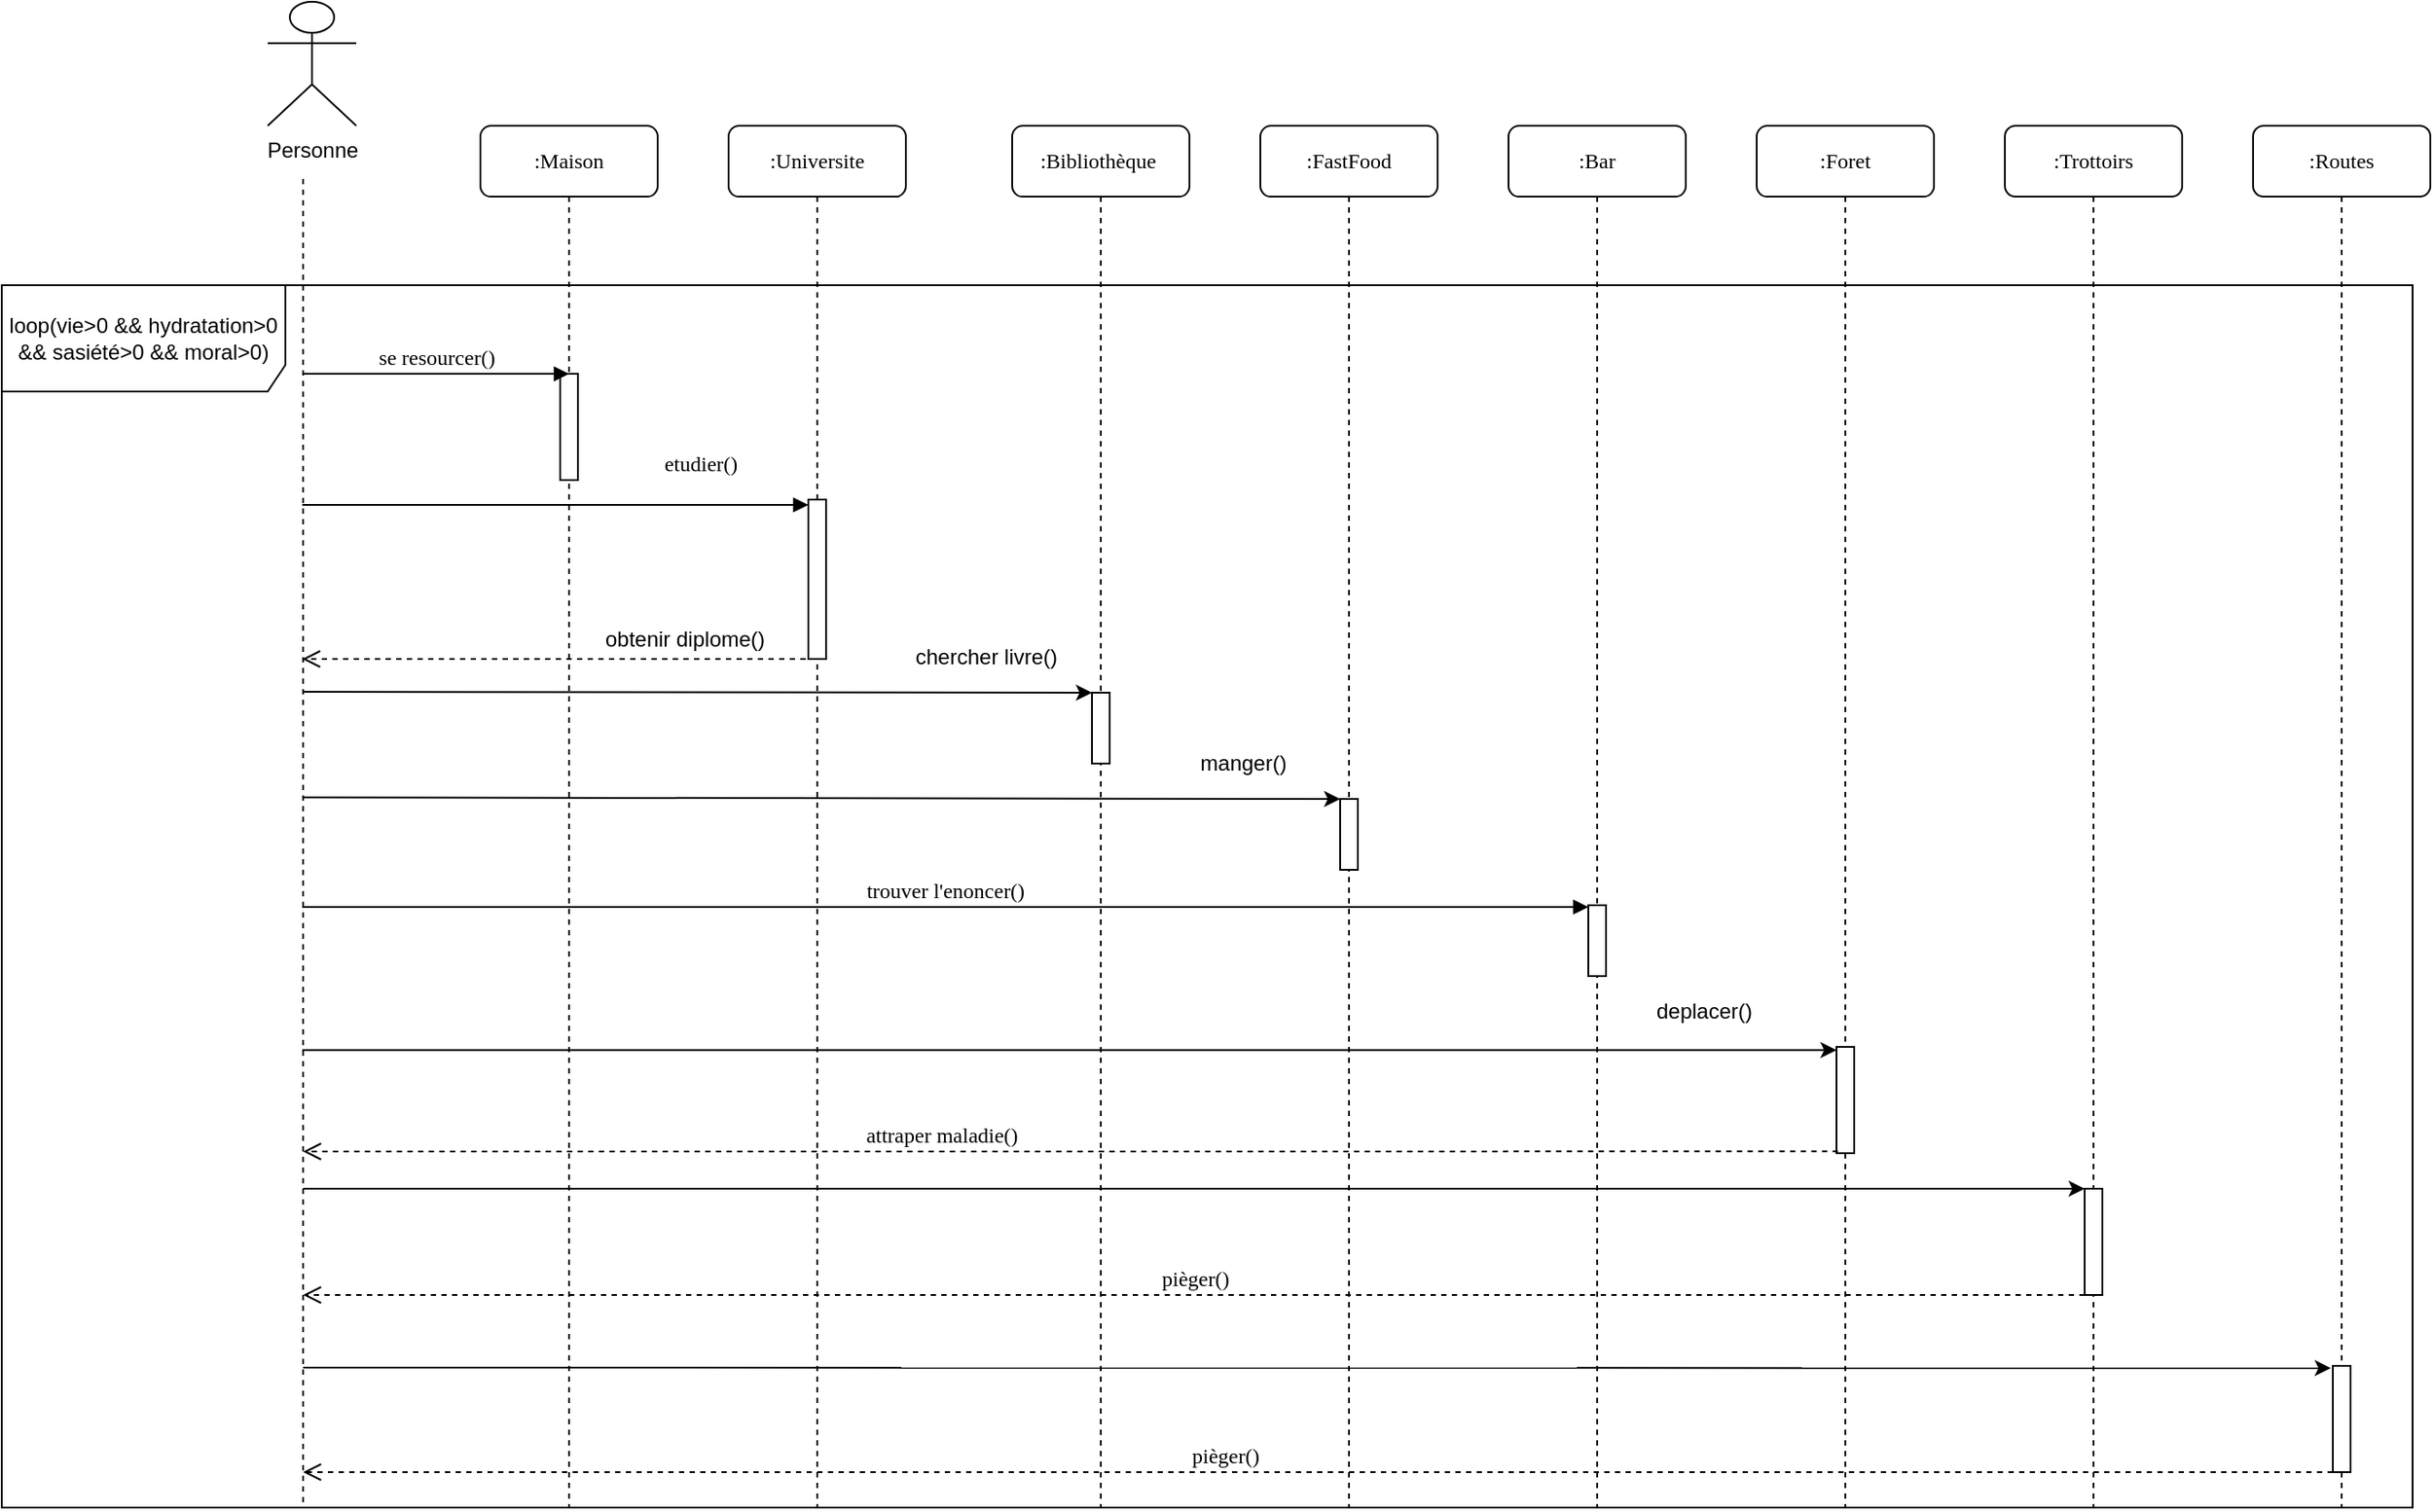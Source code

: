 <mxfile version="13.9.9" type="device"><diagram name="Page-1" id="13e1069c-82ec-6db2-03f1-153e76fe0fe0"><mxGraphModel dx="1422" dy="822" grid="1" gridSize="10" guides="1" tooltips="1" connect="1" arrows="1" fold="1" page="1" pageScale="1" pageWidth="1100" pageHeight="850" background="#ffffff" math="0" shadow="0"><root><mxCell id="0"/><mxCell id="1" parent="0"/><mxCell id="7baba1c4bc27f4b0-2" value=":Universite" style="shape=umlLifeline;perimeter=lifelinePerimeter;whiteSpace=wrap;html=1;container=1;collapsible=0;recursiveResize=0;outlineConnect=0;rounded=1;shadow=0;comic=0;labelBackgroundColor=none;strokeWidth=1;fontFamily=Verdana;fontSize=12;align=center;" parent="1" vertex="1"><mxGeometry x="420" y="100.06" width="100" height="779.94" as="geometry"/></mxCell><mxCell id="7baba1c4bc27f4b0-10" value="" style="html=1;points=[];perimeter=orthogonalPerimeter;rounded=0;shadow=0;comic=0;labelBackgroundColor=none;strokeWidth=1;fontFamily=Verdana;fontSize=12;align=center;" parent="7baba1c4bc27f4b0-2" vertex="1"><mxGeometry x="45" y="210.94" width="10" height="90" as="geometry"/></mxCell><mxCell id="7baba1c4bc27f4b0-3" value=":Bibliothèque&amp;nbsp;" style="shape=umlLifeline;perimeter=lifelinePerimeter;whiteSpace=wrap;html=1;container=1;collapsible=0;recursiveResize=0;outlineConnect=0;rounded=1;shadow=0;comic=0;labelBackgroundColor=none;strokeWidth=1;fontFamily=Verdana;fontSize=12;align=center;" parent="1" vertex="1"><mxGeometry x="580" y="100.06" width="100" height="779.94" as="geometry"/></mxCell><mxCell id="7baba1c4bc27f4b0-13" value="" style="html=1;points=[];perimeter=orthogonalPerimeter;rounded=0;shadow=0;comic=0;labelBackgroundColor=none;strokeWidth=1;fontFamily=Verdana;fontSize=12;align=center;" parent="7baba1c4bc27f4b0-3" vertex="1"><mxGeometry x="45" y="319.94" width="10" height="40" as="geometry"/></mxCell><mxCell id="7baba1c4bc27f4b0-4" value=":FastFood" style="shape=umlLifeline;perimeter=lifelinePerimeter;whiteSpace=wrap;html=1;container=1;collapsible=0;recursiveResize=0;outlineConnect=0;rounded=1;shadow=0;comic=0;labelBackgroundColor=none;strokeWidth=1;fontFamily=Verdana;fontSize=12;align=center;" parent="1" vertex="1"><mxGeometry x="720" y="100.06" width="100" height="779.94" as="geometry"/></mxCell><mxCell id="7baba1c4bc27f4b0-22" value="" style="html=1;points=[];perimeter=orthogonalPerimeter;rounded=0;shadow=0;comic=0;labelBackgroundColor=none;strokeWidth=1;fontFamily=Verdana;fontSize=12;align=center;" parent="7baba1c4bc27f4b0-4" vertex="1"><mxGeometry x="45" y="379.94" width="10" height="40" as="geometry"/></mxCell><mxCell id="7baba1c4bc27f4b0-5" value=":Bar" style="shape=umlLifeline;perimeter=lifelinePerimeter;whiteSpace=wrap;html=1;container=1;collapsible=0;recursiveResize=0;outlineConnect=0;rounded=1;shadow=0;comic=0;labelBackgroundColor=none;strokeWidth=1;fontFamily=Verdana;fontSize=12;align=center;" parent="1" vertex="1"><mxGeometry x="860" y="100.06" width="100" height="779.94" as="geometry"/></mxCell><mxCell id="7baba1c4bc27f4b0-19" value="" style="html=1;points=[];perimeter=orthogonalPerimeter;rounded=0;shadow=0;comic=0;labelBackgroundColor=none;strokeWidth=1;fontFamily=Verdana;fontSize=12;align=center;" parent="7baba1c4bc27f4b0-5" vertex="1"><mxGeometry x="45" y="439.94" width="10" height="40" as="geometry"/></mxCell><mxCell id="7baba1c4bc27f4b0-6" value=":Foret" style="shape=umlLifeline;perimeter=lifelinePerimeter;whiteSpace=wrap;html=1;container=1;collapsible=0;recursiveResize=0;outlineConnect=0;rounded=1;shadow=0;comic=0;labelBackgroundColor=none;strokeWidth=1;fontFamily=Verdana;fontSize=12;align=center;" parent="1" vertex="1"><mxGeometry x="1000" y="100.06" width="100" height="779.94" as="geometry"/></mxCell><mxCell id="7baba1c4bc27f4b0-28" value="" style="html=1;points=[];perimeter=orthogonalPerimeter;rounded=0;shadow=0;comic=0;labelBackgroundColor=none;strokeWidth=1;fontFamily=Verdana;fontSize=12;align=center;" parent="7baba1c4bc27f4b0-6" vertex="1"><mxGeometry x="45" y="519.88" width="10" height="60" as="geometry"/></mxCell><mxCell id="7baba1c4bc27f4b0-8" value=":Maison" style="shape=umlLifeline;perimeter=lifelinePerimeter;whiteSpace=wrap;html=1;container=1;collapsible=0;recursiveResize=0;outlineConnect=0;rounded=1;shadow=0;comic=0;labelBackgroundColor=none;strokeWidth=1;fontFamily=Verdana;fontSize=12;align=center;" parent="1" vertex="1"><mxGeometry x="280" y="100.06" width="100" height="779.94" as="geometry"/></mxCell><mxCell id="7baba1c4bc27f4b0-9" value="" style="html=1;points=[];perimeter=orthogonalPerimeter;rounded=0;shadow=0;comic=0;labelBackgroundColor=none;strokeWidth=1;fontFamily=Verdana;fontSize=12;align=center;" parent="7baba1c4bc27f4b0-8" vertex="1"><mxGeometry x="45" y="139.94" width="10" height="60" as="geometry"/></mxCell><mxCell id="7baba1c4bc27f4b0-30" value="attraper maladie()" style="html=1;verticalAlign=bottom;endArrow=open;dashed=1;endSize=8;labelBackgroundColor=none;fontFamily=Verdana;fontSize=12;edgeStyle=elbowEdgeStyle;elbow=vertical;exitX=0.08;exitY=0.983;exitDx=0;exitDy=0;exitPerimeter=0;" parent="1" source="7baba1c4bc27f4b0-28" edge="1"><mxGeometry x="0.168" relative="1" as="geometry"><mxPoint x="180" y="679.06" as="targetPoint"/><Array as="points"/><mxPoint as="offset"/></mxGeometry></mxCell><mxCell id="7baba1c4bc27f4b0-11" value="etudier()" style="html=1;verticalAlign=bottom;endArrow=block;labelBackgroundColor=none;fontFamily=Verdana;fontSize=12;edgeStyle=elbowEdgeStyle;elbow=vertical;" parent="1" target="7baba1c4bc27f4b0-10" edge="1"><mxGeometry x="0.569" y="14" relative="1" as="geometry"><mxPoint x="179.5" y="314.0" as="sourcePoint"/><Array as="points"><mxPoint x="340" y="314"/></Array><mxPoint as="offset"/></mxGeometry></mxCell><mxCell id="9zDzrB1hwyh5EuXrndkU-1" value="Personne" style="shape=umlActor;verticalLabelPosition=bottom;verticalAlign=top;html=1;outlineConnect=0;" parent="1" vertex="1"><mxGeometry x="160" y="30" width="50" height="70" as="geometry"/></mxCell><mxCell id="9zDzrB1hwyh5EuXrndkU-6" value="" style="html=1;verticalAlign=bottom;endArrow=open;dashed=1;endSize=8;labelBackgroundColor=none;fontFamily=Verdana;fontSize=12;edgeStyle=elbowEdgeStyle;elbow=vertical;" parent="1" edge="1"><mxGeometry relative="1" as="geometry"><mxPoint x="179.5" y="401.0" as="targetPoint"/><Array as="points"><mxPoint x="470" y="401"/><mxPoint x="430" y="316"/><mxPoint x="400" y="316"/></Array><mxPoint x="469.5" y="401" as="sourcePoint"/></mxGeometry></mxCell><mxCell id="9zDzrB1hwyh5EuXrndkU-8" value="obtenir diplome()" style="text;html=1;align=center;verticalAlign=middle;resizable=0;points=[];autosize=1;" parent="1" vertex="1"><mxGeometry x="340" y="380" width="110" height="20" as="geometry"/></mxCell><mxCell id="9zDzrB1hwyh5EuXrndkU-11" value="se resourcer()" style="html=1;verticalAlign=bottom;endArrow=block;entryX=0;entryY=0;labelBackgroundColor=none;fontFamily=Verdana;fontSize=12;edgeStyle=elbowEdgeStyle;elbow=vertical;" parent="1" edge="1"><mxGeometry relative="1" as="geometry"><mxPoint x="180" y="240.06" as="sourcePoint"/><mxPoint x="330" y="240.0" as="targetPoint"/></mxGeometry></mxCell><mxCell id="9zDzrB1hwyh5EuXrndkU-12" value="" style="endArrow=classic;html=1;" parent="1" edge="1" target="7baba1c4bc27f4b0-13"><mxGeometry width="50" height="50" relative="1" as="geometry"><mxPoint x="179.5" y="419.52" as="sourcePoint"/><mxPoint x="629.5" y="419.52" as="targetPoint"/></mxGeometry></mxCell><mxCell id="9zDzrB1hwyh5EuXrndkU-13" value="chercher livre()" style="text;html=1;align=center;verticalAlign=middle;resizable=0;points=[];autosize=1;" parent="1" vertex="1"><mxGeometry x="515" y="390" width="100" height="20" as="geometry"/></mxCell><mxCell id="9zDzrB1hwyh5EuXrndkU-14" value="" style="endArrow=classic;html=1;" parent="1" edge="1" target="7baba1c4bc27f4b0-22"><mxGeometry width="50" height="50" relative="1" as="geometry"><mxPoint x="179.5" y="479.12" as="sourcePoint"/><mxPoint x="769.5" y="479.12" as="targetPoint"/></mxGeometry></mxCell><mxCell id="9zDzrB1hwyh5EuXrndkU-15" value="manger()" style="text;html=1;align=center;verticalAlign=middle;resizable=0;points=[];autosize=1;" parent="1" vertex="1"><mxGeometry x="680" y="450" width="60" height="20" as="geometry"/></mxCell><mxCell id="9zDzrB1hwyh5EuXrndkU-16" value="trouver l'enoncer()" style="html=1;verticalAlign=bottom;endArrow=block;labelBackgroundColor=none;fontFamily=Verdana;fontSize=12;edgeStyle=elbowEdgeStyle;elbow=vertical;" parent="1" edge="1" target="7baba1c4bc27f4b0-19"><mxGeometry relative="1" as="geometry"><mxPoint x="179.5" y="541.06" as="sourcePoint"/><mxPoint x="905" y="541" as="targetPoint"/></mxGeometry></mxCell><mxCell id="9zDzrB1hwyh5EuXrndkU-17" value="" style="endArrow=classic;html=1;" parent="1" target="7baba1c4bc27f4b0-28" edge="1"><mxGeometry width="50" height="50" relative="1" as="geometry"><mxPoint x="179.5" y="621.8" as="sourcePoint"/><mxPoint x="700" y="600" as="targetPoint"/></mxGeometry></mxCell><mxCell id="9zDzrB1hwyh5EuXrndkU-18" value="deplacer()" style="text;html=1;align=center;verticalAlign=middle;resizable=0;points=[];autosize=1;" parent="1" vertex="1"><mxGeometry x="935" y="590" width="70" height="20" as="geometry"/></mxCell><mxCell id="Z1EISHqlJrbqGqfD6X8b-2" value="" style="endArrow=none;dashed=1;html=1;" parent="1" edge="1"><mxGeometry width="50" height="50" relative="1" as="geometry"><mxPoint x="180" y="130" as="sourcePoint"/><mxPoint x="180" y="880" as="targetPoint"/></mxGeometry></mxCell><mxCell id="74KZ_tr6fhixYUjUXb9r-5" value="loop(vie&amp;gt;0 &amp;amp;&amp;amp; hydratation&amp;gt;0 &amp;amp;&amp;amp; sasiété&amp;gt;0 &amp;amp;&amp;amp; moral&amp;gt;0)" style="shape=umlFrame;whiteSpace=wrap;html=1;width=160;height=60;" vertex="1" parent="1"><mxGeometry x="10" y="190" width="1360" height="690" as="geometry"/></mxCell><mxCell id="Vz472pk8_fcbXD_ohD6W-1" value=":Routes" style="shape=umlLifeline;perimeter=lifelinePerimeter;whiteSpace=wrap;html=1;container=1;collapsible=0;recursiveResize=0;outlineConnect=0;rounded=1;shadow=0;comic=0;labelBackgroundColor=none;strokeWidth=1;fontFamily=Verdana;fontSize=12;align=center;" vertex="1" parent="1"><mxGeometry x="1280" y="100" width="100" height="780" as="geometry"/></mxCell><mxCell id="Vz472pk8_fcbXD_ohD6W-3" value=":Trottoirs" style="shape=umlLifeline;perimeter=lifelinePerimeter;whiteSpace=wrap;html=1;container=1;collapsible=0;recursiveResize=0;outlineConnect=0;rounded=1;shadow=0;comic=0;labelBackgroundColor=none;strokeWidth=1;fontFamily=Verdana;fontSize=12;align=center;" vertex="1" parent="1"><mxGeometry x="1140" y="100" width="100" height="780" as="geometry"/></mxCell><mxCell id="Vz472pk8_fcbXD_ohD6W-4" value="" style="html=1;points=[];perimeter=orthogonalPerimeter;rounded=0;shadow=0;comic=0;labelBackgroundColor=none;strokeWidth=1;fontFamily=Verdana;fontSize=12;align=center;" vertex="1" parent="Vz472pk8_fcbXD_ohD6W-3"><mxGeometry x="45" y="600" width="10" height="60" as="geometry"/></mxCell><mxCell id="Vz472pk8_fcbXD_ohD6W-2" value="" style="html=1;points=[];perimeter=orthogonalPerimeter;rounded=0;shadow=0;comic=0;labelBackgroundColor=none;strokeWidth=1;fontFamily=Verdana;fontSize=12;align=center;" vertex="1" parent="1"><mxGeometry x="1325" y="800" width="10" height="60" as="geometry"/></mxCell><mxCell id="Vz472pk8_fcbXD_ohD6W-5" value="" style="endArrow=classic;html=1;" edge="1" parent="1" target="Vz472pk8_fcbXD_ohD6W-4"><mxGeometry width="50" height="50" relative="1" as="geometry"><mxPoint x="180" y="700" as="sourcePoint"/><mxPoint x="1185.5" y="700.0" as="targetPoint"/></mxGeometry></mxCell><mxCell id="Vz472pk8_fcbXD_ohD6W-6" value="" style="endArrow=classic;html=1;entryX=-0.117;entryY=0.021;entryDx=0;entryDy=0;entryPerimeter=0;" edge="1" parent="1" target="Vz472pk8_fcbXD_ohD6W-2"><mxGeometry width="50" height="50" relative="1" as="geometry"><mxPoint x="180" y="801" as="sourcePoint"/><mxPoint x="1305.5" y="800.0" as="targetPoint"/></mxGeometry></mxCell><mxCell id="Vz472pk8_fcbXD_ohD6W-7" value="pièger()" style="html=1;verticalAlign=bottom;endArrow=open;dashed=1;endSize=8;labelBackgroundColor=none;fontFamily=Verdana;fontSize=12;edgeStyle=elbowEdgeStyle;elbow=vertical;" edge="1" parent="1" source="Vz472pk8_fcbXD_ohD6W-4"><mxGeometry relative="1" as="geometry"><mxPoint x="180" y="760" as="targetPoint"/><Array as="points"/><mxPoint x="1175.8" y="760.0" as="sourcePoint"/></mxGeometry></mxCell><mxCell id="Vz472pk8_fcbXD_ohD6W-8" value="pièger()" style="html=1;verticalAlign=bottom;endArrow=open;dashed=1;endSize=8;labelBackgroundColor=none;fontFamily=Verdana;fontSize=12;edgeStyle=elbowEdgeStyle;elbow=vertical;" edge="1" parent="1" source="Vz472pk8_fcbXD_ohD6W-2"><mxGeometry x="0.092" relative="1" as="geometry"><mxPoint x="180" y="860" as="targetPoint"/><Array as="points"/><mxPoint x="1235.8" y="860.0" as="sourcePoint"/><mxPoint as="offset"/></mxGeometry></mxCell></root></mxGraphModel></diagram></mxfile>